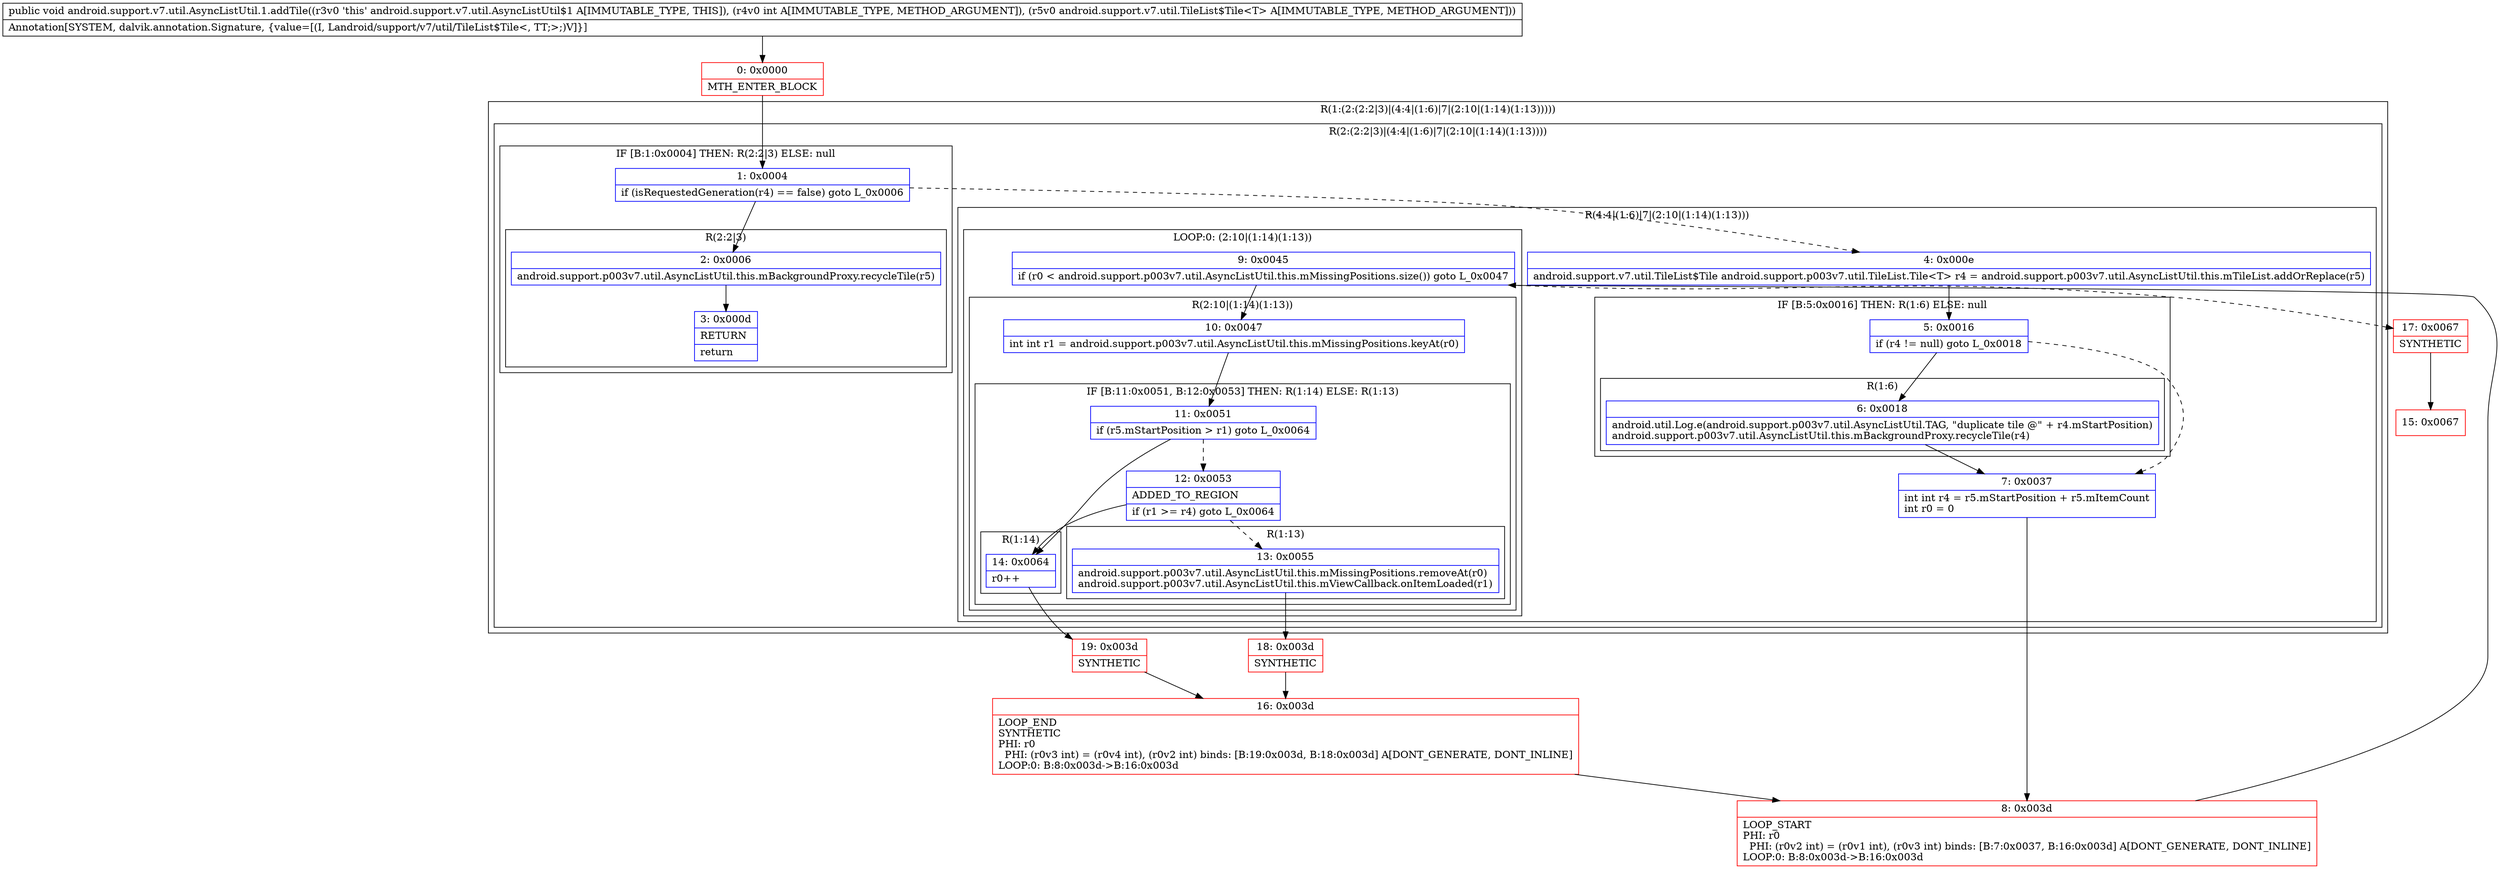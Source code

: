 digraph "CFG forandroid.support.v7.util.AsyncListUtil.1.addTile(ILandroid\/support\/v7\/util\/TileList$Tile;)V" {
subgraph cluster_Region_72521049 {
label = "R(1:(2:(2:2|3)|(4:4|(1:6)|7|(2:10|(1:14)(1:13)))))";
node [shape=record,color=blue];
subgraph cluster_Region_2010838361 {
label = "R(2:(2:2|3)|(4:4|(1:6)|7|(2:10|(1:14)(1:13))))";
node [shape=record,color=blue];
subgraph cluster_IfRegion_1840160057 {
label = "IF [B:1:0x0004] THEN: R(2:2|3) ELSE: null";
node [shape=record,color=blue];
Node_1 [shape=record,label="{1\:\ 0x0004|if (isRequestedGeneration(r4) == false) goto L_0x0006\l}"];
subgraph cluster_Region_41418395 {
label = "R(2:2|3)";
node [shape=record,color=blue];
Node_2 [shape=record,label="{2\:\ 0x0006|android.support.p003v7.util.AsyncListUtil.this.mBackgroundProxy.recycleTile(r5)\l}"];
Node_3 [shape=record,label="{3\:\ 0x000d|RETURN\l|return\l}"];
}
}
subgraph cluster_Region_1049819481 {
label = "R(4:4|(1:6)|7|(2:10|(1:14)(1:13)))";
node [shape=record,color=blue];
Node_4 [shape=record,label="{4\:\ 0x000e|android.support.v7.util.TileList$Tile android.support.p003v7.util.TileList.Tile\<T\> r4 = android.support.p003v7.util.AsyncListUtil.this.mTileList.addOrReplace(r5)\l}"];
subgraph cluster_IfRegion_1894552331 {
label = "IF [B:5:0x0016] THEN: R(1:6) ELSE: null";
node [shape=record,color=blue];
Node_5 [shape=record,label="{5\:\ 0x0016|if (r4 != null) goto L_0x0018\l}"];
subgraph cluster_Region_2041003334 {
label = "R(1:6)";
node [shape=record,color=blue];
Node_6 [shape=record,label="{6\:\ 0x0018|android.util.Log.e(android.support.p003v7.util.AsyncListUtil.TAG, \"duplicate tile @\" + r4.mStartPosition)\landroid.support.p003v7.util.AsyncListUtil.this.mBackgroundProxy.recycleTile(r4)\l}"];
}
}
Node_7 [shape=record,label="{7\:\ 0x0037|int int r4 = r5.mStartPosition + r5.mItemCount\lint r0 = 0\l}"];
subgraph cluster_LoopRegion_2051410034 {
label = "LOOP:0: (2:10|(1:14)(1:13))";
node [shape=record,color=blue];
Node_9 [shape=record,label="{9\:\ 0x0045|if (r0 \< android.support.p003v7.util.AsyncListUtil.this.mMissingPositions.size()) goto L_0x0047\l}"];
subgraph cluster_Region_978012017 {
label = "R(2:10|(1:14)(1:13))";
node [shape=record,color=blue];
Node_10 [shape=record,label="{10\:\ 0x0047|int int r1 = android.support.p003v7.util.AsyncListUtil.this.mMissingPositions.keyAt(r0)\l}"];
subgraph cluster_IfRegion_1205324772 {
label = "IF [B:11:0x0051, B:12:0x0053] THEN: R(1:14) ELSE: R(1:13)";
node [shape=record,color=blue];
Node_11 [shape=record,label="{11\:\ 0x0051|if (r5.mStartPosition \> r1) goto L_0x0064\l}"];
Node_12 [shape=record,label="{12\:\ 0x0053|ADDED_TO_REGION\l|if (r1 \>= r4) goto L_0x0064\l}"];
subgraph cluster_Region_1848031862 {
label = "R(1:14)";
node [shape=record,color=blue];
Node_14 [shape=record,label="{14\:\ 0x0064|r0++\l}"];
}
subgraph cluster_Region_1136272183 {
label = "R(1:13)";
node [shape=record,color=blue];
Node_13 [shape=record,label="{13\:\ 0x0055|android.support.p003v7.util.AsyncListUtil.this.mMissingPositions.removeAt(r0)\landroid.support.p003v7.util.AsyncListUtil.this.mViewCallback.onItemLoaded(r1)\l}"];
}
}
}
}
}
}
}
Node_0 [shape=record,color=red,label="{0\:\ 0x0000|MTH_ENTER_BLOCK\l}"];
Node_8 [shape=record,color=red,label="{8\:\ 0x003d|LOOP_START\lPHI: r0 \l  PHI: (r0v2 int) = (r0v1 int), (r0v3 int) binds: [B:7:0x0037, B:16:0x003d] A[DONT_GENERATE, DONT_INLINE]\lLOOP:0: B:8:0x003d\-\>B:16:0x003d\l}"];
Node_15 [shape=record,color=red,label="{15\:\ 0x0067}"];
Node_16 [shape=record,color=red,label="{16\:\ 0x003d|LOOP_END\lSYNTHETIC\lPHI: r0 \l  PHI: (r0v3 int) = (r0v4 int), (r0v2 int) binds: [B:19:0x003d, B:18:0x003d] A[DONT_GENERATE, DONT_INLINE]\lLOOP:0: B:8:0x003d\-\>B:16:0x003d\l}"];
Node_17 [shape=record,color=red,label="{17\:\ 0x0067|SYNTHETIC\l}"];
Node_18 [shape=record,color=red,label="{18\:\ 0x003d|SYNTHETIC\l}"];
Node_19 [shape=record,color=red,label="{19\:\ 0x003d|SYNTHETIC\l}"];
MethodNode[shape=record,label="{public void android.support.v7.util.AsyncListUtil.1.addTile((r3v0 'this' android.support.v7.util.AsyncListUtil$1 A[IMMUTABLE_TYPE, THIS]), (r4v0 int A[IMMUTABLE_TYPE, METHOD_ARGUMENT]), (r5v0 android.support.v7.util.TileList$Tile\<T\> A[IMMUTABLE_TYPE, METHOD_ARGUMENT]))  | Annotation[SYSTEM, dalvik.annotation.Signature, \{value=[(I, Landroid\/support\/v7\/util\/TileList$Tile\<, TT;\>;)V]\}]\l}"];
MethodNode -> Node_0;
Node_1 -> Node_2;
Node_1 -> Node_4[style=dashed];
Node_2 -> Node_3;
Node_4 -> Node_5;
Node_5 -> Node_6;
Node_5 -> Node_7[style=dashed];
Node_6 -> Node_7;
Node_7 -> Node_8;
Node_9 -> Node_10;
Node_9 -> Node_17[style=dashed];
Node_10 -> Node_11;
Node_11 -> Node_12[style=dashed];
Node_11 -> Node_14;
Node_12 -> Node_13[style=dashed];
Node_12 -> Node_14;
Node_14 -> Node_19;
Node_13 -> Node_18;
Node_0 -> Node_1;
Node_8 -> Node_9;
Node_16 -> Node_8;
Node_17 -> Node_15;
Node_18 -> Node_16;
Node_19 -> Node_16;
}

